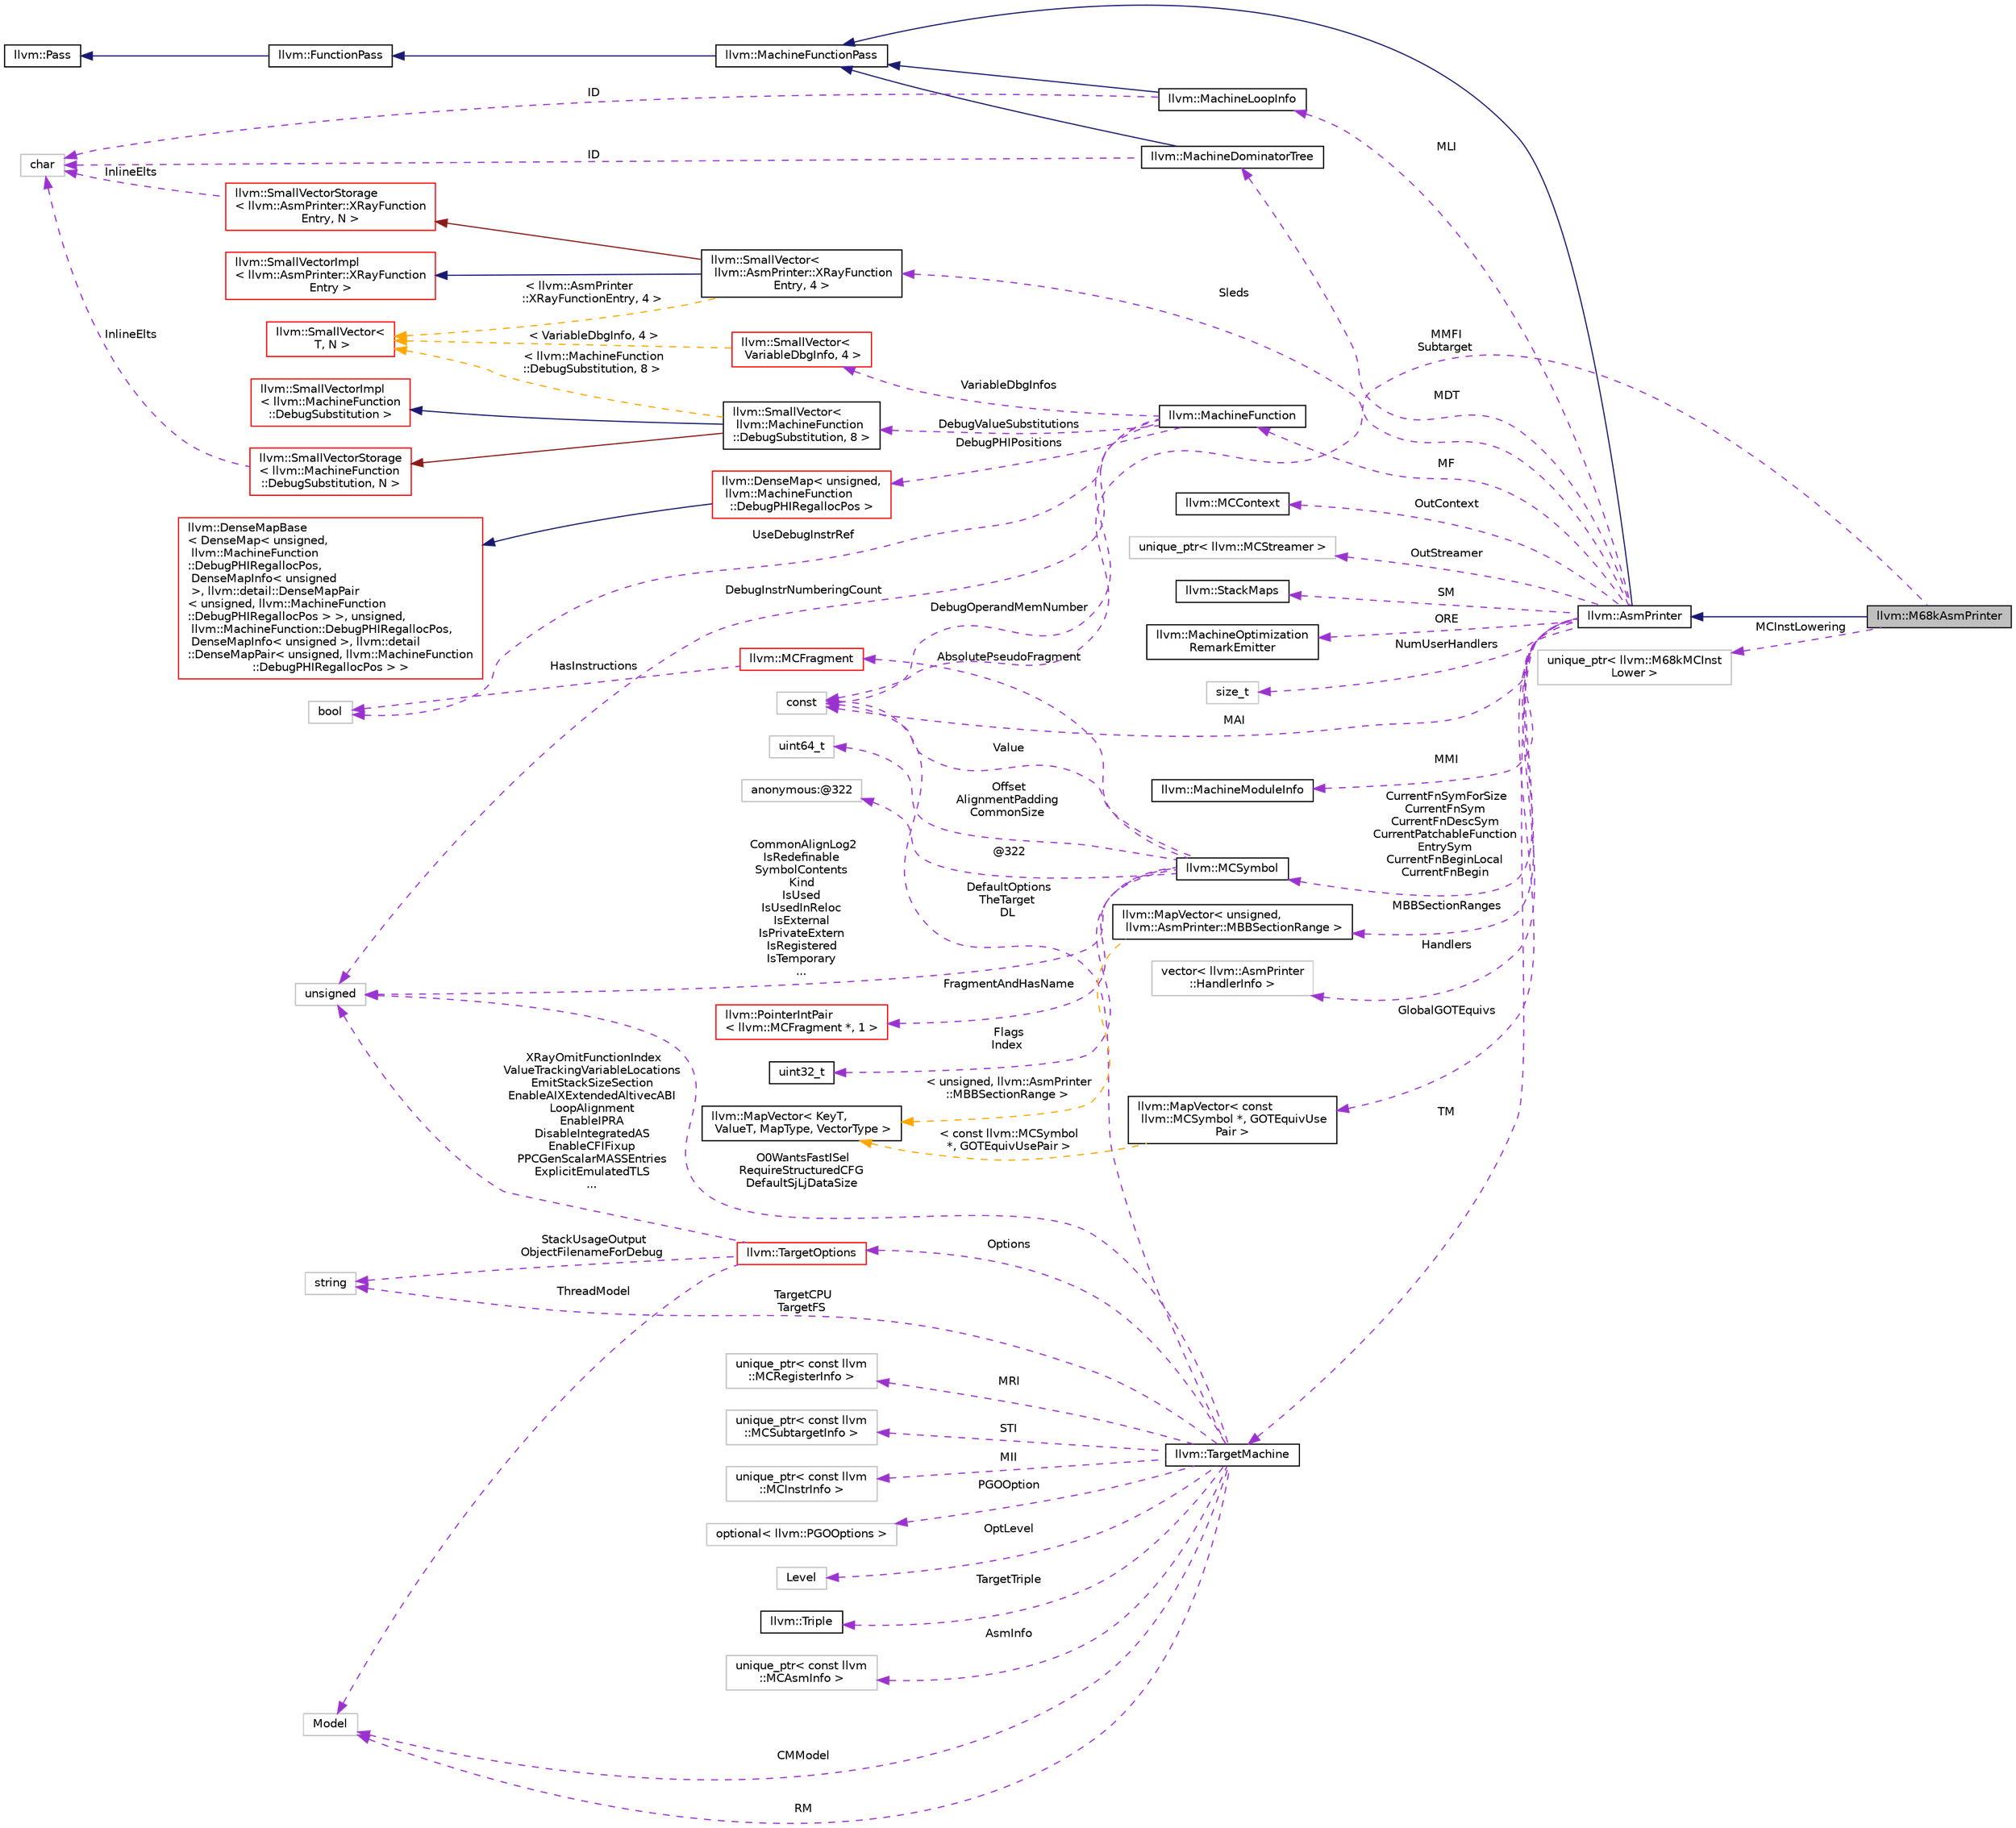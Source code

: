 digraph "llvm::M68kAsmPrinter"
{
 // LATEX_PDF_SIZE
  bgcolor="transparent";
  edge [fontname="Helvetica",fontsize="10",labelfontname="Helvetica",labelfontsize="10"];
  node [fontname="Helvetica",fontsize="10",shape=record];
  rankdir="LR";
  Node1 [label="llvm::M68kAsmPrinter",height=0.2,width=0.4,color="black", fillcolor="grey75", style="filled", fontcolor="black",tooltip=" "];
  Node2 -> Node1 [dir="back",color="midnightblue",fontsize="10",style="solid",fontname="Helvetica"];
  Node2 [label="llvm::AsmPrinter",height=0.2,width=0.4,color="black",URL="$classllvm_1_1AsmPrinter.html",tooltip="This class is intended to be used as a driving class for all asm writers."];
  Node3 -> Node2 [dir="back",color="midnightblue",fontsize="10",style="solid",fontname="Helvetica"];
  Node3 [label="llvm::MachineFunctionPass",height=0.2,width=0.4,color="black",URL="$classllvm_1_1MachineFunctionPass.html",tooltip="MachineFunctionPass - This class adapts the FunctionPass interface to allow convenient creation of pa..."];
  Node4 -> Node3 [dir="back",color="midnightblue",fontsize="10",style="solid",fontname="Helvetica"];
  Node4 [label="llvm::FunctionPass",height=0.2,width=0.4,color="black",URL="$classllvm_1_1FunctionPass.html",tooltip="FunctionPass class - This class is used to implement most global optimizations."];
  Node5 -> Node4 [dir="back",color="midnightblue",fontsize="10",style="solid",fontname="Helvetica"];
  Node5 [label="llvm::Pass",height=0.2,width=0.4,color="black",URL="$classllvm_1_1Pass.html",tooltip="Pass interface - Implemented by all 'passes'."];
  Node6 -> Node2 [dir="back",color="darkorchid3",fontsize="10",style="dashed",label=" SM" ,fontname="Helvetica"];
  Node6 [label="llvm::StackMaps",height=0.2,width=0.4,color="black",URL="$classllvm_1_1StackMaps.html",tooltip=" "];
  Node7 -> Node2 [dir="back",color="darkorchid3",fontsize="10",style="dashed",label=" ORE" ,fontname="Helvetica"];
  Node7 [label="llvm::MachineOptimization\lRemarkEmitter",height=0.2,width=0.4,color="black",URL="$classllvm_1_1MachineOptimizationRemarkEmitter.html",tooltip="The optimization diagnostic interface."];
  Node8 -> Node2 [dir="back",color="darkorchid3",fontsize="10",style="dashed",label=" MLI" ,fontname="Helvetica"];
  Node8 [label="llvm::MachineLoopInfo",height=0.2,width=0.4,color="black",URL="$classllvm_1_1MachineLoopInfo.html",tooltip=" "];
  Node3 -> Node8 [dir="back",color="midnightblue",fontsize="10",style="solid",fontname="Helvetica"];
  Node9 -> Node8 [dir="back",color="darkorchid3",fontsize="10",style="dashed",label=" ID" ,fontname="Helvetica"];
  Node9 [label="char",height=0.2,width=0.4,color="grey75",tooltip=" "];
  Node10 -> Node2 [dir="back",color="darkorchid3",fontsize="10",style="dashed",label=" MF" ,fontname="Helvetica"];
  Node10 [label="llvm::MachineFunction",height=0.2,width=0.4,color="black",URL="$classllvm_1_1MachineFunction.html",tooltip=" "];
  Node11 -> Node10 [dir="back",color="darkorchid3",fontsize="10",style="dashed",label=" DebugValueSubstitutions" ,fontname="Helvetica"];
  Node11 [label="llvm::SmallVector\<\l llvm::MachineFunction\l::DebugSubstitution, 8 \>",height=0.2,width=0.4,color="black",URL="$classllvm_1_1SmallVector.html",tooltip=" "];
  Node12 -> Node11 [dir="back",color="midnightblue",fontsize="10",style="solid",fontname="Helvetica"];
  Node12 [label="llvm::SmallVectorImpl\l\< llvm::MachineFunction\l::DebugSubstitution \>",height=0.2,width=0.4,color="red",URL="$classllvm_1_1SmallVectorImpl.html",tooltip=" "];
  Node14 -> Node11 [dir="back",color="firebrick4",fontsize="10",style="solid",fontname="Helvetica"];
  Node14 [label="llvm::SmallVectorStorage\l\< llvm::MachineFunction\l::DebugSubstitution, N \>",height=0.2,width=0.4,color="red",URL="$structllvm_1_1SmallVectorStorage.html",tooltip=" "];
  Node9 -> Node14 [dir="back",color="darkorchid3",fontsize="10",style="dashed",label=" InlineElts" ,fontname="Helvetica"];
  Node16 -> Node11 [dir="back",color="orange",fontsize="10",style="dashed",label=" \< llvm::MachineFunction\l::DebugSubstitution, 8 \>" ,fontname="Helvetica"];
  Node16 [label="llvm::SmallVector\<\l T, N \>",height=0.2,width=0.4,color="red",URL="$classllvm_1_1SmallVector.html",tooltip="This is a 'vector' (really, a variable-sized array), optimized for the case when the array is small."];
  Node18 -> Node10 [dir="back",color="darkorchid3",fontsize="10",style="dashed",label=" DebugPHIPositions" ,fontname="Helvetica"];
  Node18 [label="llvm::DenseMap\< unsigned,\l llvm::MachineFunction\l::DebugPHIRegallocPos \>",height=0.2,width=0.4,color="red",URL="$classllvm_1_1DenseMap.html",tooltip=" "];
  Node19 -> Node18 [dir="back",color="midnightblue",fontsize="10",style="solid",fontname="Helvetica"];
  Node19 [label="llvm::DenseMapBase\l\< DenseMap\< unsigned,\l llvm::MachineFunction\l::DebugPHIRegallocPos,\l DenseMapInfo\< unsigned\l \>, llvm::detail::DenseMapPair\l\< unsigned, llvm::MachineFunction\l::DebugPHIRegallocPos \> \>, unsigned,\l llvm::MachineFunction::DebugPHIRegallocPos,\l DenseMapInfo\< unsigned \>, llvm::detail\l::DenseMapPair\< unsigned, llvm::MachineFunction\l::DebugPHIRegallocPos \> \>",height=0.2,width=0.4,color="red",URL="$classllvm_1_1DenseMapBase.html",tooltip=" "];
  Node24 -> Node10 [dir="back",color="darkorchid3",fontsize="10",style="dashed",label=" UseDebugInstrRef" ,fontname="Helvetica"];
  Node24 [label="bool",height=0.2,width=0.4,color="grey75",tooltip=" "];
  Node25 -> Node10 [dir="back",color="darkorchid3",fontsize="10",style="dashed",label=" DebugOperandMemNumber" ,fontname="Helvetica"];
  Node25 [label="const",height=0.2,width=0.4,color="grey75",tooltip=" "];
  Node26 -> Node10 [dir="back",color="darkorchid3",fontsize="10",style="dashed",label=" DebugInstrNumberingCount" ,fontname="Helvetica"];
  Node26 [label="unsigned",height=0.2,width=0.4,color="grey75",tooltip=" "];
  Node27 -> Node10 [dir="back",color="darkorchid3",fontsize="10",style="dashed",label=" VariableDbgInfos" ,fontname="Helvetica"];
  Node27 [label="llvm::SmallVector\<\l VariableDbgInfo, 4 \>",height=0.2,width=0.4,color="red",URL="$classllvm_1_1SmallVector.html",tooltip=" "];
  Node16 -> Node27 [dir="back",color="orange",fontsize="10",style="dashed",label=" \< VariableDbgInfo, 4 \>" ,fontname="Helvetica"];
  Node30 -> Node2 [dir="back",color="darkorchid3",fontsize="10",style="dashed",label=" MDT" ,fontname="Helvetica"];
  Node30 [label="llvm::MachineDominatorTree",height=0.2,width=0.4,color="black",URL="$classllvm_1_1MachineDominatorTree.html",tooltip="DominatorTree Class - Concrete subclass of DominatorTreeBase that is used to compute a normal dominat..."];
  Node3 -> Node30 [dir="back",color="midnightblue",fontsize="10",style="solid",fontname="Helvetica"];
  Node9 -> Node30 [dir="back",color="darkorchid3",fontsize="10",style="dashed",label=" ID" ,fontname="Helvetica"];
  Node31 -> Node2 [dir="back",color="darkorchid3",fontsize="10",style="dashed",label=" MMI" ,fontname="Helvetica"];
  Node31 [label="llvm::MachineModuleInfo",height=0.2,width=0.4,color="black",URL="$classllvm_1_1MachineModuleInfo.html",tooltip="This class contains meta information specific to a module."];
  Node32 -> Node2 [dir="back",color="darkorchid3",fontsize="10",style="dashed",label=" TM" ,fontname="Helvetica"];
  Node32 [label="llvm::TargetMachine",height=0.2,width=0.4,color="black",URL="$classllvm_1_1TargetMachine.html",tooltip="Primary interface to the complete machine description for the target machine."];
  Node33 -> Node32 [dir="back",color="darkorchid3",fontsize="10",style="dashed",label=" Options" ,fontname="Helvetica"];
  Node33 [label="llvm::TargetOptions",height=0.2,width=0.4,color="red",URL="$classllvm_1_1TargetOptions.html",tooltip=" "];
  Node38 -> Node33 [dir="back",color="darkorchid3",fontsize="10",style="dashed",label=" ThreadModel" ,fontname="Helvetica"];
  Node38 [label="Model",height=0.2,width=0.4,color="grey75",tooltip=" "];
  Node49 -> Node33 [dir="back",color="darkorchid3",fontsize="10",style="dashed",label=" StackUsageOutput\nObjectFilenameForDebug" ,fontname="Helvetica"];
  Node49 [label="string",height=0.2,width=0.4,color="grey75",tooltip=" "];
  Node26 -> Node33 [dir="back",color="darkorchid3",fontsize="10",style="dashed",label=" XRayOmitFunctionIndex\nValueTrackingVariableLocations\nEmitStackSizeSection\nEnableAIXExtendedAltivecABI\nLoopAlignment\nEnableIPRA\nDisableIntegratedAS\nEnableCFIFixup\nPPCGenScalarMASSEntries\nExplicitEmulatedTLS\n..." ,fontname="Helvetica"];
  Node54 -> Node32 [dir="back",color="darkorchid3",fontsize="10",style="dashed",label=" MRI" ,fontname="Helvetica"];
  Node54 [label="unique_ptr\< const llvm\l::MCRegisterInfo \>",height=0.2,width=0.4,color="grey75",tooltip=" "];
  Node55 -> Node32 [dir="back",color="darkorchid3",fontsize="10",style="dashed",label=" STI" ,fontname="Helvetica"];
  Node55 [label="unique_ptr\< const llvm\l::MCSubtargetInfo \>",height=0.2,width=0.4,color="grey75",tooltip=" "];
  Node56 -> Node32 [dir="back",color="darkorchid3",fontsize="10",style="dashed",label=" MII" ,fontname="Helvetica"];
  Node56 [label="unique_ptr\< const llvm\l::MCInstrInfo \>",height=0.2,width=0.4,color="grey75",tooltip=" "];
  Node38 -> Node32 [dir="back",color="darkorchid3",fontsize="10",style="dashed",label=" RM" ,fontname="Helvetica"];
  Node57 -> Node32 [dir="back",color="darkorchid3",fontsize="10",style="dashed",label=" PGOOption" ,fontname="Helvetica"];
  Node57 [label="optional\< llvm::PGOOptions \>",height=0.2,width=0.4,color="grey75",tooltip=" "];
  Node58 -> Node32 [dir="back",color="darkorchid3",fontsize="10",style="dashed",label=" OptLevel" ,fontname="Helvetica"];
  Node58 [label="Level",height=0.2,width=0.4,color="grey75",tooltip=" "];
  Node49 -> Node32 [dir="back",color="darkorchid3",fontsize="10",style="dashed",label=" TargetCPU\nTargetFS" ,fontname="Helvetica"];
  Node59 -> Node32 [dir="back",color="darkorchid3",fontsize="10",style="dashed",label=" AsmInfo" ,fontname="Helvetica"];
  Node59 [label="unique_ptr\< const llvm\l::MCAsmInfo \>",height=0.2,width=0.4,color="grey75",tooltip=" "];
  Node38 -> Node32 [dir="back",color="darkorchid3",fontsize="10",style="dashed",label=" CMModel" ,fontname="Helvetica"];
  Node60 -> Node32 [dir="back",color="darkorchid3",fontsize="10",style="dashed",label=" TargetTriple" ,fontname="Helvetica"];
  Node60 [label="llvm::Triple",height=0.2,width=0.4,color="black",URL="$classllvm_1_1Triple.html",tooltip="Triple - Helper class for working with autoconf configuration names."];
  Node26 -> Node32 [dir="back",color="darkorchid3",fontsize="10",style="dashed",label=" O0WantsFastISel\nRequireStructuredCFG\nDefaultSjLjDataSize" ,fontname="Helvetica"];
  Node25 -> Node32 [dir="back",color="darkorchid3",fontsize="10",style="dashed",label=" DefaultOptions\nTheTarget\nDL" ,fontname="Helvetica"];
  Node61 -> Node2 [dir="back",color="darkorchid3",fontsize="10",style="dashed",label=" Sleds" ,fontname="Helvetica"];
  Node61 [label="llvm::SmallVector\<\l llvm::AsmPrinter::XRayFunction\lEntry, 4 \>",height=0.2,width=0.4,color="black",URL="$classllvm_1_1SmallVector.html",tooltip=" "];
  Node62 -> Node61 [dir="back",color="midnightblue",fontsize="10",style="solid",fontname="Helvetica"];
  Node62 [label="llvm::SmallVectorImpl\l\< llvm::AsmPrinter::XRayFunction\lEntry \>",height=0.2,width=0.4,color="red",URL="$classllvm_1_1SmallVectorImpl.html",tooltip=" "];
  Node63 -> Node61 [dir="back",color="firebrick4",fontsize="10",style="solid",fontname="Helvetica"];
  Node63 [label="llvm::SmallVectorStorage\l\< llvm::AsmPrinter::XRayFunction\lEntry, N \>",height=0.2,width=0.4,color="red",URL="$structllvm_1_1SmallVectorStorage.html",tooltip=" "];
  Node9 -> Node63 [dir="back",color="darkorchid3",fontsize="10",style="dashed",label=" InlineElts" ,fontname="Helvetica"];
  Node16 -> Node61 [dir="back",color="orange",fontsize="10",style="dashed",label=" \< llvm::AsmPrinter\l::XRayFunctionEntry, 4 \>" ,fontname="Helvetica"];
  Node64 -> Node2 [dir="back",color="darkorchid3",fontsize="10",style="dashed",label=" Handlers" ,fontname="Helvetica"];
  Node64 [label="vector\< llvm::AsmPrinter\l::HandlerInfo \>",height=0.2,width=0.4,color="grey75",tooltip=" "];
  Node65 -> Node2 [dir="back",color="darkorchid3",fontsize="10",style="dashed",label=" MBBSectionRanges" ,fontname="Helvetica"];
  Node65 [label="llvm::MapVector\< unsigned,\l llvm::AsmPrinter::MBBSectionRange \>",height=0.2,width=0.4,color="black",URL="$classllvm_1_1MapVector.html",tooltip=" "];
  Node66 -> Node65 [dir="back",color="orange",fontsize="10",style="dashed",label=" \< unsigned, llvm::AsmPrinter\l::MBBSectionRange \>" ,fontname="Helvetica"];
  Node66 [label="llvm::MapVector\< KeyT,\l ValueT, MapType, VectorType \>",height=0.2,width=0.4,color="black",URL="$classllvm_1_1MapVector.html",tooltip="This class implements a map that also provides access to all stored values in a deterministic order."];
  Node67 -> Node2 [dir="back",color="darkorchid3",fontsize="10",style="dashed",label=" CurrentFnSymForSize\nCurrentFnSym\nCurrentFnDescSym\nCurrentPatchableFunction\lEntrySym\nCurrentFnBeginLocal\nCurrentFnBegin" ,fontname="Helvetica"];
  Node67 [label="llvm::MCSymbol",height=0.2,width=0.4,color="black",URL="$classllvm_1_1MCSymbol.html",tooltip="MCSymbol - Instances of this class represent a symbol name in the MC file, and MCSymbols are created ..."];
  Node68 -> Node67 [dir="back",color="darkorchid3",fontsize="10",style="dashed",label=" Offset\nAlignmentPadding\nCommonSize" ,fontname="Helvetica"];
  Node68 [label="uint64_t",height=0.2,width=0.4,color="grey75",tooltip=" "];
  Node69 -> Node67 [dir="back",color="darkorchid3",fontsize="10",style="dashed",label=" @322" ,fontname="Helvetica"];
  Node69 [label="anonymous:@322",height=0.2,width=0.4,color="grey75",tooltip=" "];
  Node70 -> Node67 [dir="back",color="darkorchid3",fontsize="10",style="dashed",label=" AbsolutePseudoFragment" ,fontname="Helvetica"];
  Node70 [label="llvm::MCFragment",height=0.2,width=0.4,color="red",URL="$classllvm_1_1MCFragment.html",tooltip=" "];
  Node24 -> Node70 [dir="back",color="darkorchid3",fontsize="10",style="dashed",label=" HasInstructions" ,fontname="Helvetica"];
  Node84 -> Node67 [dir="back",color="darkorchid3",fontsize="10",style="dashed",label=" FragmentAndHasName" ,fontname="Helvetica"];
  Node84 [label="llvm::PointerIntPair\l\< llvm::MCFragment *, 1 \>",height=0.2,width=0.4,color="red",URL="$classllvm_1_1PointerIntPair.html",tooltip=" "];
  Node86 -> Node67 [dir="back",color="darkorchid3",fontsize="10",style="dashed",label=" Flags\nIndex" ,fontname="Helvetica"];
  Node86 [label="uint32_t",height=0.2,width=0.4,color="black",URL="$classuint32__t.html",tooltip=" "];
  Node25 -> Node67 [dir="back",color="darkorchid3",fontsize="10",style="dashed",label=" Value" ,fontname="Helvetica"];
  Node26 -> Node67 [dir="back",color="darkorchid3",fontsize="10",style="dashed",label=" CommonAlignLog2\nIsRedefinable\nSymbolContents\nKind\nIsUsed\nIsUsedInReloc\nIsExternal\nIsPrivateExtern\nIsRegistered\nIsTemporary\n..." ,fontname="Helvetica"];
  Node87 -> Node2 [dir="back",color="darkorchid3",fontsize="10",style="dashed",label=" OutContext" ,fontname="Helvetica"];
  Node87 [label="llvm::MCContext",height=0.2,width=0.4,color="black",URL="$classllvm_1_1MCContext.html",tooltip="Context object for machine code objects."];
  Node25 -> Node2 [dir="back",color="darkorchid3",fontsize="10",style="dashed",label=" MAI" ,fontname="Helvetica"];
  Node88 -> Node2 [dir="back",color="darkorchid3",fontsize="10",style="dashed",label=" OutStreamer" ,fontname="Helvetica"];
  Node88 [label="unique_ptr\< llvm::MCStreamer \>",height=0.2,width=0.4,color="grey75",tooltip=" "];
  Node89 -> Node2 [dir="back",color="darkorchid3",fontsize="10",style="dashed",label=" NumUserHandlers" ,fontname="Helvetica"];
  Node89 [label="size_t",height=0.2,width=0.4,color="grey75",tooltip=" "];
  Node90 -> Node2 [dir="back",color="darkorchid3",fontsize="10",style="dashed",label=" GlobalGOTEquivs" ,fontname="Helvetica"];
  Node90 [label="llvm::MapVector\< const\l llvm::MCSymbol *, GOTEquivUse\lPair \>",height=0.2,width=0.4,color="black",URL="$classllvm_1_1MapVector.html",tooltip=" "];
  Node66 -> Node90 [dir="back",color="orange",fontsize="10",style="dashed",label=" \< const llvm::MCSymbol\l *, GOTEquivUsePair \>" ,fontname="Helvetica"];
  Node25 -> Node1 [dir="back",color="darkorchid3",fontsize="10",style="dashed",label=" MMFI\nSubtarget" ,fontname="Helvetica"];
  Node91 -> Node1 [dir="back",color="darkorchid3",fontsize="10",style="dashed",label=" MCInstLowering" ,fontname="Helvetica"];
  Node91 [label="unique_ptr\< llvm::M68kMCInst\lLower \>",height=0.2,width=0.4,color="grey75",tooltip=" "];
}
